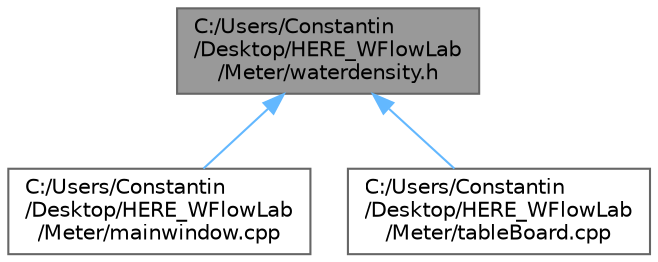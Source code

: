 digraph "C:/Users/Constantin/Desktop/HERE_WFlowLab/Meter/waterdensity.h"
{
 // LATEX_PDF_SIZE
  bgcolor="transparent";
  edge [fontname=Helvetica,fontsize=10,labelfontname=Helvetica,labelfontsize=10];
  node [fontname=Helvetica,fontsize=10,shape=box,height=0.2,width=0.4];
  Node1 [id="Node000001",label="C:/Users/Constantin\l/Desktop/HERE_WFlowLab\l/Meter/waterdensity.h",height=0.2,width=0.4,color="gray40", fillcolor="grey60", style="filled", fontcolor="black",tooltip="Header file for water density calculations."];
  Node1 -> Node2 [id="edge1_Node000001_Node000002",dir="back",color="steelblue1",style="solid",tooltip=" "];
  Node2 [id="Node000002",label="C:/Users/Constantin\l/Desktop/HERE_WFlowLab\l/Meter/mainwindow.cpp",height=0.2,width=0.4,color="grey40", fillcolor="white", style="filled",URL="$mainwindow_8cpp.html",tooltip="Implementation file for the MainWindow class."];
  Node1 -> Node3 [id="edge2_Node000001_Node000003",dir="back",color="steelblue1",style="solid",tooltip=" "];
  Node3 [id="Node000003",label="C:/Users/Constantin\l/Desktop/HERE_WFlowLab\l/Meter/tableBoard.cpp",height=0.2,width=0.4,color="grey40", fillcolor="white", style="filled",URL="$table_board_8cpp.html",tooltip="Implementation file for the TableBoard class."];
}
